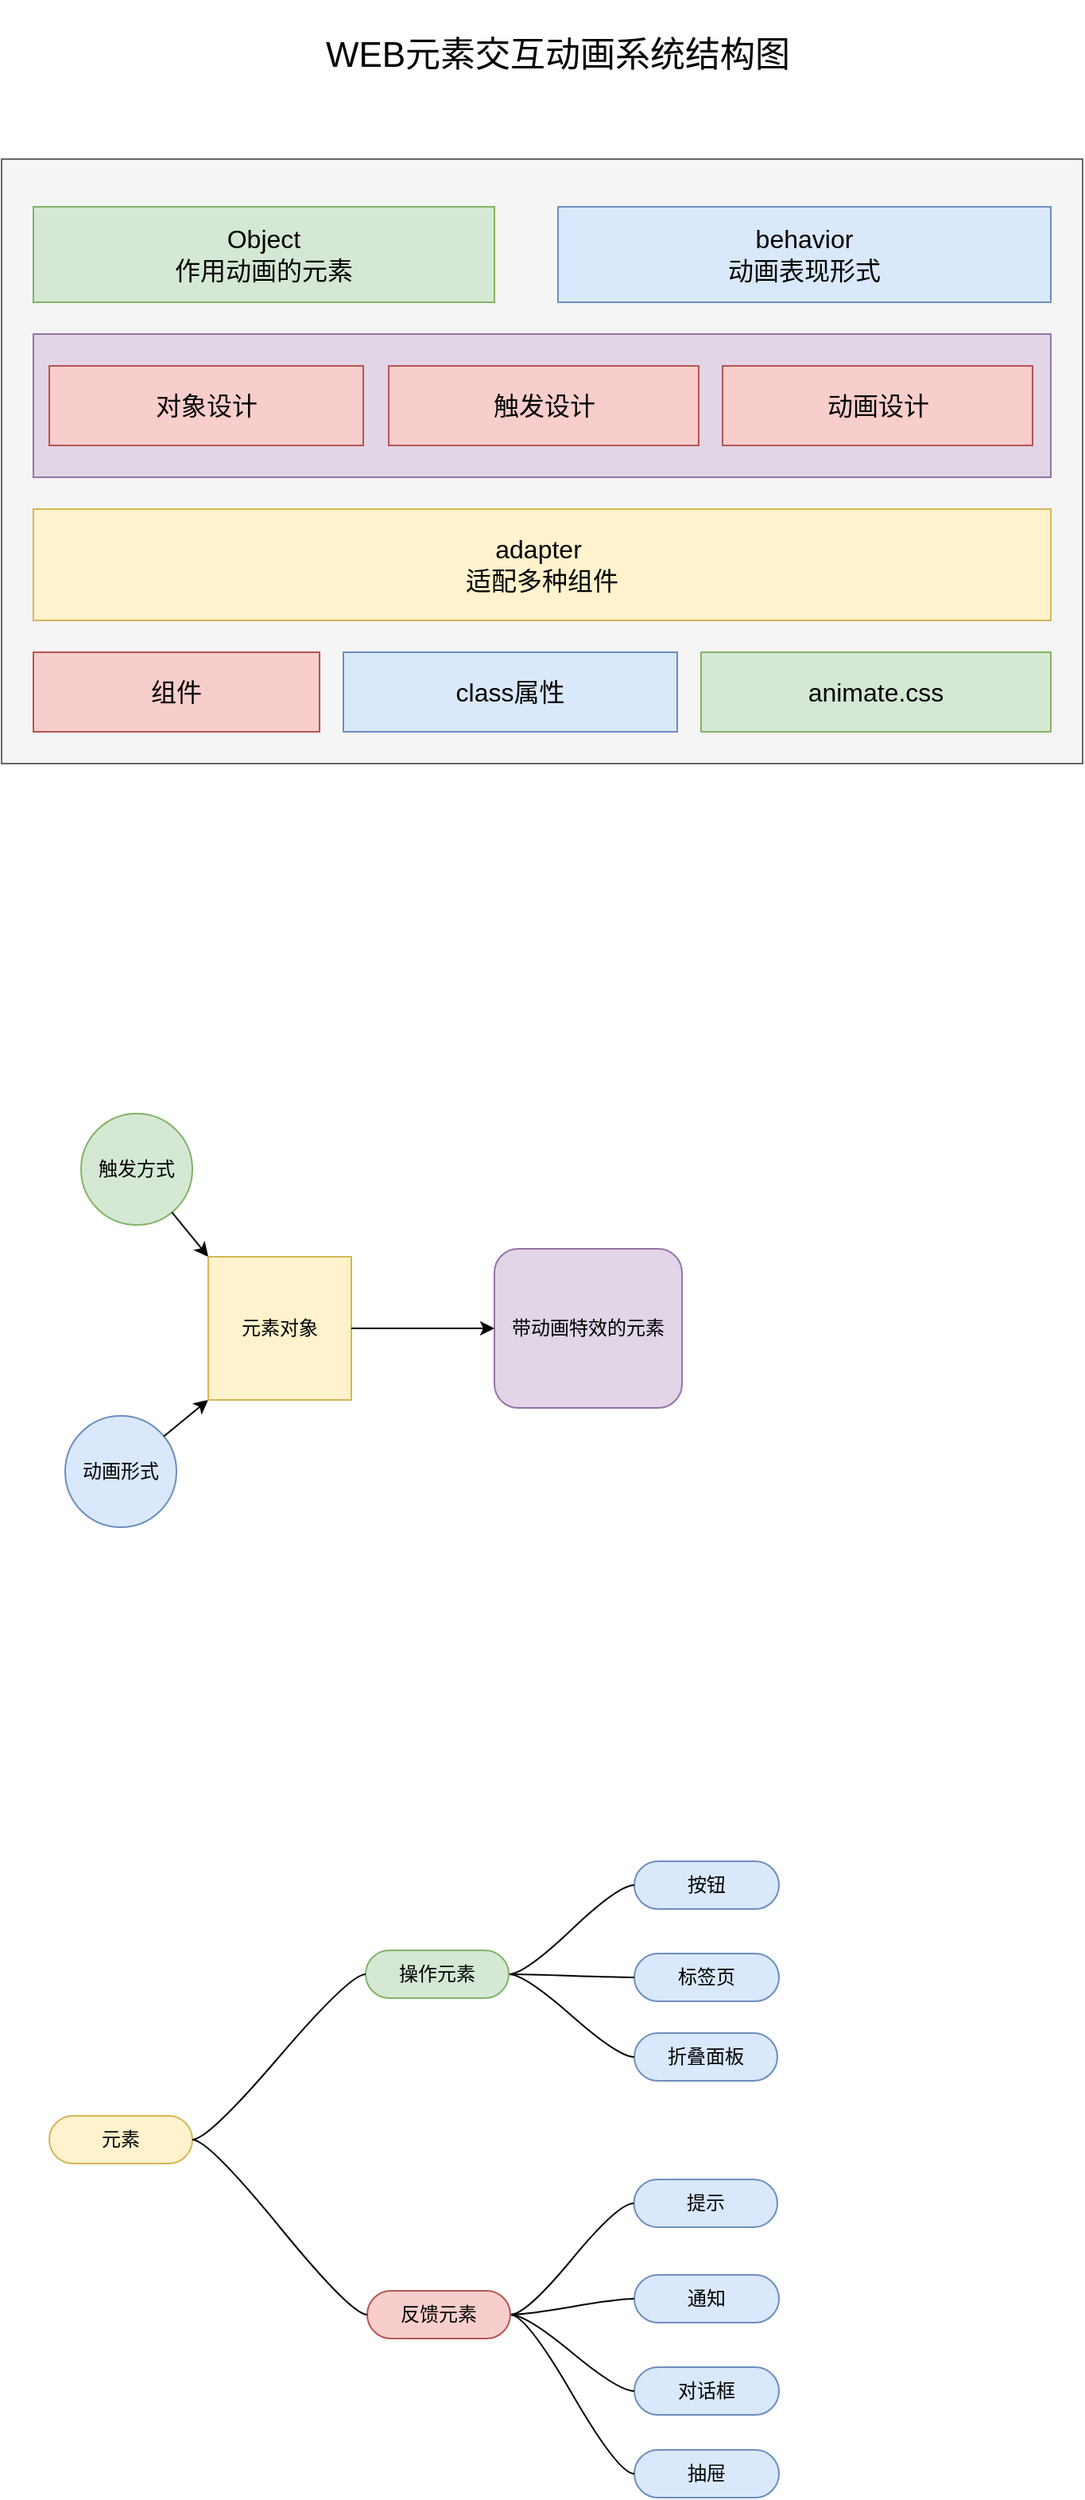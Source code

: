<mxfile version="14.2.7" type="github">
  <diagram id="6jLpbE4ZbHyYhA1-_Lg1" name="Page-1">
    <mxGraphModel dx="1422" dy="762" grid="1" gridSize="10" guides="1" tooltips="1" connect="1" arrows="1" fold="1" page="1" pageScale="1" pageWidth="827" pageHeight="1169" math="0" shadow="0">
      <root>
        <mxCell id="0" />
        <mxCell id="1" parent="0" />
        <mxCell id="ESVv2EAXzNbeV4ChciWU-7" value="" style="rounded=0;whiteSpace=wrap;html=1;fillColor=#f5f5f5;strokeColor=#666666;fontColor=#333333;" parent="1" vertex="1">
          <mxGeometry x="40" y="160" width="680" height="380" as="geometry" />
        </mxCell>
        <mxCell id="ESVv2EAXzNbeV4ChciWU-2" value="&lt;span style=&quot;font-size: 16px&quot;&gt;adapter&amp;nbsp;&lt;/span&gt;&lt;br style=&quot;font-size: 16px&quot;&gt;&lt;span style=&quot;font-size: 16px&quot;&gt;适配多种组件&lt;/span&gt;" style="rounded=0;whiteSpace=wrap;html=1;fillColor=#fff2cc;strokeColor=#d6b656;" parent="1" vertex="1">
          <mxGeometry x="60" y="380" width="640" height="70" as="geometry" />
        </mxCell>
        <mxCell id="ESVv2EAXzNbeV4ChciWU-3" value="&lt;font style=&quot;font-size: 16px&quot;&gt;class属性&lt;/font&gt;" style="rounded=0;whiteSpace=wrap;html=1;fillColor=#dae8fc;strokeColor=#6c8ebf;" parent="1" vertex="1">
          <mxGeometry x="255" y="470" width="210" height="50" as="geometry" />
        </mxCell>
        <mxCell id="ESVv2EAXzNbeV4ChciWU-5" value="&lt;font style=&quot;font-size: 16px&quot;&gt;animate.css&lt;/font&gt;" style="rounded=0;whiteSpace=wrap;html=1;fillColor=#d5e8d4;strokeColor=#82b366;" parent="1" vertex="1">
          <mxGeometry x="480" y="470" width="220" height="50" as="geometry" />
        </mxCell>
        <mxCell id="ESVv2EAXzNbeV4ChciWU-9" value="&lt;font style=&quot;font-size: 22px&quot;&gt;WEB元素交互动画系统结构图&lt;/font&gt;" style="text;html=1;strokeColor=none;fillColor=none;align=center;verticalAlign=middle;whiteSpace=wrap;rounded=0;" parent="1" vertex="1">
          <mxGeometry x="220" y="60" width="340" height="70" as="geometry" />
        </mxCell>
        <mxCell id="ESVv2EAXzNbeV4ChciWU-10" value="&lt;font style=&quot;font-size: 16px&quot;&gt;Object&lt;br&gt;作用动画的元素&lt;/font&gt;" style="rounded=0;whiteSpace=wrap;html=1;fillColor=#d5e8d4;strokeColor=#82b366;" parent="1" vertex="1">
          <mxGeometry x="60" y="190" width="290" height="60" as="geometry" />
        </mxCell>
        <mxCell id="ESVv2EAXzNbeV4ChciWU-11" value="&lt;font style=&quot;font-size: 16px&quot;&gt;behavior&lt;br&gt;动画表现形式&lt;/font&gt;" style="rounded=0;whiteSpace=wrap;html=1;fillColor=#dae8fc;strokeColor=#6c8ebf;" parent="1" vertex="1">
          <mxGeometry x="390" y="190" width="310" height="60" as="geometry" />
        </mxCell>
        <mxCell id="ESVv2EAXzNbeV4ChciWU-20" value="" style="rounded=0;whiteSpace=wrap;html=1;fillColor=#e1d5e7;strokeColor=#9673a6;" parent="1" vertex="1">
          <mxGeometry x="60" y="270" width="640" height="90" as="geometry" />
        </mxCell>
        <mxCell id="cxM9lFUaX_8aXLv7FxuP-1" value="&lt;span style=&quot;font-size: 16px&quot;&gt;组件&lt;/span&gt;" style="rounded=0;whiteSpace=wrap;html=1;fillColor=#f8cecc;strokeColor=#b85450;" parent="1" vertex="1">
          <mxGeometry x="60" y="470" width="180" height="50" as="geometry" />
        </mxCell>
        <mxCell id="ESVv2EAXzNbeV4ChciWU-4" value="&lt;span style=&quot;font-size: 16px&quot;&gt;动画设计&lt;/span&gt;" style="rounded=0;whiteSpace=wrap;html=1;fillColor=#f8cecc;strokeColor=#b85450;" parent="1" vertex="1">
          <mxGeometry x="493.5" y="290" width="195" height="50" as="geometry" />
        </mxCell>
        <mxCell id="cxM9lFUaX_8aXLv7FxuP-2" value="&lt;span style=&quot;font-size: 16px&quot;&gt;触发设计&lt;/span&gt;" style="rounded=0;whiteSpace=wrap;html=1;fillColor=#f8cecc;strokeColor=#b85450;" parent="1" vertex="1">
          <mxGeometry x="283.5" y="290" width="195" height="50" as="geometry" />
        </mxCell>
        <mxCell id="cxM9lFUaX_8aXLv7FxuP-3" value="&lt;span style=&quot;font-size: 16px&quot;&gt;对象设计&lt;/span&gt;" style="rounded=0;whiteSpace=wrap;html=1;fillColor=#f8cecc;strokeColor=#b85450;" parent="1" vertex="1">
          <mxGeometry x="70" y="290" width="197.5" height="50" as="geometry" />
        </mxCell>
        <mxCell id="cxM9lFUaX_8aXLv7FxuP-4" value="触发方式" style="ellipse;whiteSpace=wrap;html=1;aspect=fixed;fillColor=#d5e8d4;strokeColor=#82b366;" parent="1" vertex="1">
          <mxGeometry x="90" y="760" width="70" height="70" as="geometry" />
        </mxCell>
        <mxCell id="cxM9lFUaX_8aXLv7FxuP-6" value="" style="endArrow=classic;html=1;entryX=0;entryY=0;entryDx=0;entryDy=0;" parent="1" source="cxM9lFUaX_8aXLv7FxuP-4" target="cxM9lFUaX_8aXLv7FxuP-12" edge="1">
          <mxGeometry width="50" height="50" relative="1" as="geometry">
            <mxPoint x="350" y="920" as="sourcePoint" />
            <mxPoint x="245.76" y="850" as="targetPoint" />
          </mxGeometry>
        </mxCell>
        <mxCell id="cxM9lFUaX_8aXLv7FxuP-9" value="动画形式" style="ellipse;whiteSpace=wrap;html=1;aspect=fixed;fillColor=#dae8fc;strokeColor=#6c8ebf;" parent="1" vertex="1">
          <mxGeometry x="80" y="950" width="70" height="70" as="geometry" />
        </mxCell>
        <mxCell id="cxM9lFUaX_8aXLv7FxuP-10" value="" style="endArrow=classic;html=1;entryX=0;entryY=1;entryDx=0;entryDy=0;" parent="1" source="cxM9lFUaX_8aXLv7FxuP-9" target="cxM9lFUaX_8aXLv7FxuP-12" edge="1">
          <mxGeometry width="50" height="50" relative="1" as="geometry">
            <mxPoint x="90" y="1050" as="sourcePoint" />
            <mxPoint x="170" y="919" as="targetPoint" />
          </mxGeometry>
        </mxCell>
        <mxCell id="cxM9lFUaX_8aXLv7FxuP-12" value="元素对象" style="whiteSpace=wrap;html=1;aspect=fixed;fillColor=#fff2cc;strokeColor=#d6b656;" parent="1" vertex="1">
          <mxGeometry x="170" y="850" width="90" height="90" as="geometry" />
        </mxCell>
        <mxCell id="cxM9lFUaX_8aXLv7FxuP-13" value="带动画特效的元素" style="rounded=1;whiteSpace=wrap;html=1;fillColor=#e1d5e7;strokeColor=#9673a6;" parent="1" vertex="1">
          <mxGeometry x="350" y="845" width="118" height="100" as="geometry" />
        </mxCell>
        <mxCell id="cxM9lFUaX_8aXLv7FxuP-14" value="" style="endArrow=classic;html=1;" parent="1" source="cxM9lFUaX_8aXLv7FxuP-12" target="cxM9lFUaX_8aXLv7FxuP-13" edge="1">
          <mxGeometry width="50" height="50" relative="1" as="geometry">
            <mxPoint x="280" y="920" as="sourcePoint" />
            <mxPoint x="330" y="870" as="targetPoint" />
          </mxGeometry>
        </mxCell>
        <mxCell id="cxM9lFUaX_8aXLv7FxuP-35" value="抽屉" style="whiteSpace=wrap;html=1;rounded=1;arcSize=50;align=center;verticalAlign=middle;strokeWidth=1;autosize=1;spacing=4;treeFolding=1;treeMoving=1;newEdgeStyle={&quot;edgeStyle&quot;:&quot;entityRelationEdgeStyle&quot;,&quot;startArrow&quot;:&quot;none&quot;,&quot;endArrow&quot;:&quot;none&quot;,&quot;segment&quot;:10,&quot;curved&quot;:1};fillColor=#dae8fc;strokeColor=#6c8ebf;" parent="1" vertex="1">
          <mxGeometry x="438" y="1600" width="91" height="30" as="geometry" />
        </mxCell>
        <mxCell id="cxM9lFUaX_8aXLv7FxuP-36" value="" style="edgeStyle=entityRelationEdgeStyle;startArrow=none;endArrow=none;segment=10;curved=1;exitX=1;exitY=0.5;exitDx=0;exitDy=0;" parent="1" source="cxM9lFUaX_8aXLv7FxuP-66" target="cxM9lFUaX_8aXLv7FxuP-35" edge="1">
          <mxGeometry relative="1" as="geometry">
            <mxPoint x="363" y="1550" as="sourcePoint" />
          </mxGeometry>
        </mxCell>
        <mxCell id="cxM9lFUaX_8aXLv7FxuP-43" value="提示" style="whiteSpace=wrap;html=1;rounded=1;arcSize=50;align=center;verticalAlign=middle;strokeWidth=1;autosize=1;spacing=4;treeFolding=1;treeMoving=1;newEdgeStyle={&quot;edgeStyle&quot;:&quot;entityRelationEdgeStyle&quot;,&quot;startArrow&quot;:&quot;none&quot;,&quot;endArrow&quot;:&quot;none&quot;,&quot;segment&quot;:10,&quot;curved&quot;:1};fillColor=#dae8fc;strokeColor=#6c8ebf;" parent="1" vertex="1">
          <mxGeometry x="437.75" y="1430" width="90.25" height="30" as="geometry" />
        </mxCell>
        <mxCell id="cxM9lFUaX_8aXLv7FxuP-44" value="" style="edgeStyle=entityRelationEdgeStyle;startArrow=none;endArrow=none;segment=10;curved=1;exitX=1;exitY=0.5;exitDx=0;exitDy=0;" parent="1" source="cxM9lFUaX_8aXLv7FxuP-66" target="cxM9lFUaX_8aXLv7FxuP-43" edge="1">
          <mxGeometry relative="1" as="geometry">
            <mxPoint x="363" y="1515" as="sourcePoint" />
          </mxGeometry>
        </mxCell>
        <mxCell id="cxM9lFUaX_8aXLv7FxuP-45" value="通知" style="whiteSpace=wrap;html=1;rounded=1;arcSize=50;align=center;verticalAlign=middle;strokeWidth=1;autosize=1;spacing=4;treeFolding=1;treeMoving=1;newEdgeStyle={&quot;edgeStyle&quot;:&quot;entityRelationEdgeStyle&quot;,&quot;startArrow&quot;:&quot;none&quot;,&quot;endArrow&quot;:&quot;none&quot;,&quot;segment&quot;:10,&quot;curved&quot;:1};fillColor=#dae8fc;strokeColor=#6c8ebf;" parent="1" vertex="1">
          <mxGeometry x="438" y="1490" width="91" height="30" as="geometry" />
        </mxCell>
        <mxCell id="cxM9lFUaX_8aXLv7FxuP-46" value="" style="edgeStyle=entityRelationEdgeStyle;startArrow=none;endArrow=none;segment=10;curved=1;exitX=1;exitY=0.5;exitDx=0;exitDy=0;" parent="1" source="cxM9lFUaX_8aXLv7FxuP-66" target="cxM9lFUaX_8aXLv7FxuP-45" edge="1">
          <mxGeometry relative="1" as="geometry">
            <mxPoint x="390" y="1505" as="sourcePoint" />
          </mxGeometry>
        </mxCell>
        <mxCell id="cxM9lFUaX_8aXLv7FxuP-50" value="按钮" style="whiteSpace=wrap;html=1;rounded=1;arcSize=50;align=center;verticalAlign=middle;strokeWidth=1;autosize=1;spacing=4;treeFolding=1;treeMoving=1;newEdgeStyle={&quot;edgeStyle&quot;:&quot;entityRelationEdgeStyle&quot;,&quot;startArrow&quot;:&quot;none&quot;,&quot;endArrow&quot;:&quot;none&quot;,&quot;segment&quot;:10,&quot;curved&quot;:1};fillColor=#dae8fc;strokeColor=#6c8ebf;" parent="1" vertex="1">
          <mxGeometry x="438" y="1230" width="91" height="30" as="geometry" />
        </mxCell>
        <mxCell id="cxM9lFUaX_8aXLv7FxuP-51" value="" style="edgeStyle=entityRelationEdgeStyle;startArrow=none;endArrow=none;segment=10;curved=1;exitX=1;exitY=0.5;exitDx=0;exitDy=0;" parent="1" source="cxM9lFUaX_8aXLv7FxuP-64" target="cxM9lFUaX_8aXLv7FxuP-50" edge="1">
          <mxGeometry relative="1" as="geometry">
            <mxPoint x="370" y="1270" as="sourcePoint" />
          </mxGeometry>
        </mxCell>
        <mxCell id="cxM9lFUaX_8aXLv7FxuP-52" value="标签页" style="whiteSpace=wrap;html=1;rounded=1;arcSize=50;align=center;verticalAlign=middle;strokeWidth=1;autosize=1;spacing=4;treeFolding=1;treeMoving=1;newEdgeStyle={&quot;edgeStyle&quot;:&quot;entityRelationEdgeStyle&quot;,&quot;startArrow&quot;:&quot;none&quot;,&quot;endArrow&quot;:&quot;none&quot;,&quot;segment&quot;:10,&quot;curved&quot;:1};fillColor=#dae8fc;strokeColor=#6c8ebf;" parent="1" vertex="1">
          <mxGeometry x="438" y="1288" width="91" height="30" as="geometry" />
        </mxCell>
        <mxCell id="cxM9lFUaX_8aXLv7FxuP-53" value="" style="edgeStyle=entityRelationEdgeStyle;startArrow=none;endArrow=none;segment=10;curved=1;exitX=1;exitY=0.5;exitDx=0;exitDy=0;" parent="1" source="cxM9lFUaX_8aXLv7FxuP-64" target="cxM9lFUaX_8aXLv7FxuP-52" edge="1">
          <mxGeometry relative="1" as="geometry">
            <mxPoint x="400" y="1300" as="sourcePoint" />
          </mxGeometry>
        </mxCell>
        <mxCell id="cxM9lFUaX_8aXLv7FxuP-54" value="折叠面板" style="whiteSpace=wrap;html=1;rounded=1;arcSize=50;align=center;verticalAlign=middle;strokeWidth=1;autosize=1;spacing=4;treeFolding=1;treeMoving=1;newEdgeStyle={&quot;edgeStyle&quot;:&quot;entityRelationEdgeStyle&quot;,&quot;startArrow&quot;:&quot;none&quot;,&quot;endArrow&quot;:&quot;none&quot;,&quot;segment&quot;:10,&quot;curved&quot;:1};fillColor=#dae8fc;strokeColor=#6c8ebf;" parent="1" vertex="1">
          <mxGeometry x="438" y="1338" width="90" height="30" as="geometry" />
        </mxCell>
        <mxCell id="cxM9lFUaX_8aXLv7FxuP-55" value="" style="edgeStyle=entityRelationEdgeStyle;startArrow=none;endArrow=none;segment=10;curved=1;exitX=1;exitY=0.5;exitDx=0;exitDy=0;" parent="1" source="cxM9lFUaX_8aXLv7FxuP-64" target="cxM9lFUaX_8aXLv7FxuP-54" edge="1">
          <mxGeometry relative="1" as="geometry">
            <mxPoint x="370" y="1340" as="sourcePoint" />
          </mxGeometry>
        </mxCell>
        <mxCell id="cxM9lFUaX_8aXLv7FxuP-58" value="对话框" style="whiteSpace=wrap;html=1;rounded=1;arcSize=50;align=center;verticalAlign=middle;strokeWidth=1;autosize=1;spacing=4;treeFolding=1;treeMoving=1;newEdgeStyle={&quot;edgeStyle&quot;:&quot;entityRelationEdgeStyle&quot;,&quot;startArrow&quot;:&quot;none&quot;,&quot;endArrow&quot;:&quot;none&quot;,&quot;segment&quot;:10,&quot;curved&quot;:1};fillColor=#dae8fc;strokeColor=#6c8ebf;" parent="1" vertex="1">
          <mxGeometry x="438" y="1548" width="91" height="30" as="geometry" />
        </mxCell>
        <mxCell id="cxM9lFUaX_8aXLv7FxuP-59" value="" style="edgeStyle=entityRelationEdgeStyle;startArrow=none;endArrow=none;segment=10;curved=1;exitX=1;exitY=0.5;exitDx=0;exitDy=0;" parent="1" source="cxM9lFUaX_8aXLv7FxuP-66" target="cxM9lFUaX_8aXLv7FxuP-58" edge="1">
          <mxGeometry relative="1" as="geometry">
            <mxPoint x="390" y="1520" as="sourcePoint" />
          </mxGeometry>
        </mxCell>
        <mxCell id="cxM9lFUaX_8aXLv7FxuP-60" value="元素" style="whiteSpace=wrap;html=1;rounded=1;arcSize=50;align=center;verticalAlign=middle;strokeWidth=1;autosize=1;spacing=4;treeFolding=1;treeMoving=1;newEdgeStyle={&quot;edgeStyle&quot;:&quot;entityRelationEdgeStyle&quot;,&quot;startArrow&quot;:&quot;none&quot;,&quot;endArrow&quot;:&quot;none&quot;,&quot;segment&quot;:10,&quot;curved&quot;:1};fillColor=#fff2cc;strokeColor=#d6b656;" parent="1" vertex="1">
          <mxGeometry x="70" y="1390" width="90" height="30" as="geometry" />
        </mxCell>
        <mxCell id="cxM9lFUaX_8aXLv7FxuP-64" value="操作元素" style="whiteSpace=wrap;html=1;rounded=1;arcSize=50;align=center;verticalAlign=middle;strokeWidth=1;autosize=1;spacing=4;treeFolding=1;treeMoving=1;newEdgeStyle={&quot;edgeStyle&quot;:&quot;entityRelationEdgeStyle&quot;,&quot;startArrow&quot;:&quot;none&quot;,&quot;endArrow&quot;:&quot;none&quot;,&quot;segment&quot;:10,&quot;curved&quot;:1};fillColor=#d5e8d4;strokeColor=#82b366;" parent="1" vertex="1">
          <mxGeometry x="269" y="1286" width="90" height="30" as="geometry" />
        </mxCell>
        <mxCell id="cxM9lFUaX_8aXLv7FxuP-65" value="" style="edgeStyle=entityRelationEdgeStyle;startArrow=none;endArrow=none;segment=10;curved=1;shadow=0;exitX=1;exitY=0.5;exitDx=0;exitDy=0;" parent="1" source="cxM9lFUaX_8aXLv7FxuP-60" target="cxM9lFUaX_8aXLv7FxuP-64" edge="1">
          <mxGeometry relative="1" as="geometry">
            <mxPoint x="110" y="1460" as="sourcePoint" />
          </mxGeometry>
        </mxCell>
        <mxCell id="cxM9lFUaX_8aXLv7FxuP-66" value="反馈元素" style="whiteSpace=wrap;html=1;rounded=1;arcSize=50;align=center;verticalAlign=middle;strokeWidth=1;autosize=1;spacing=4;treeFolding=1;treeMoving=1;newEdgeStyle={&quot;edgeStyle&quot;:&quot;entityRelationEdgeStyle&quot;,&quot;startArrow&quot;:&quot;none&quot;,&quot;endArrow&quot;:&quot;none&quot;,&quot;segment&quot;:10,&quot;curved&quot;:1};fillColor=#f8cecc;strokeColor=#b85450;" parent="1" vertex="1">
          <mxGeometry x="270" y="1500" width="90" height="30" as="geometry" />
        </mxCell>
        <mxCell id="cxM9lFUaX_8aXLv7FxuP-67" value="" style="edgeStyle=entityRelationEdgeStyle;startArrow=none;endArrow=none;segment=10;curved=1;shadow=0;" parent="1" target="cxM9lFUaX_8aXLv7FxuP-66" edge="1">
          <mxGeometry relative="1" as="geometry">
            <mxPoint x="160" y="1405" as="sourcePoint" />
          </mxGeometry>
        </mxCell>
      </root>
    </mxGraphModel>
  </diagram>
</mxfile>
